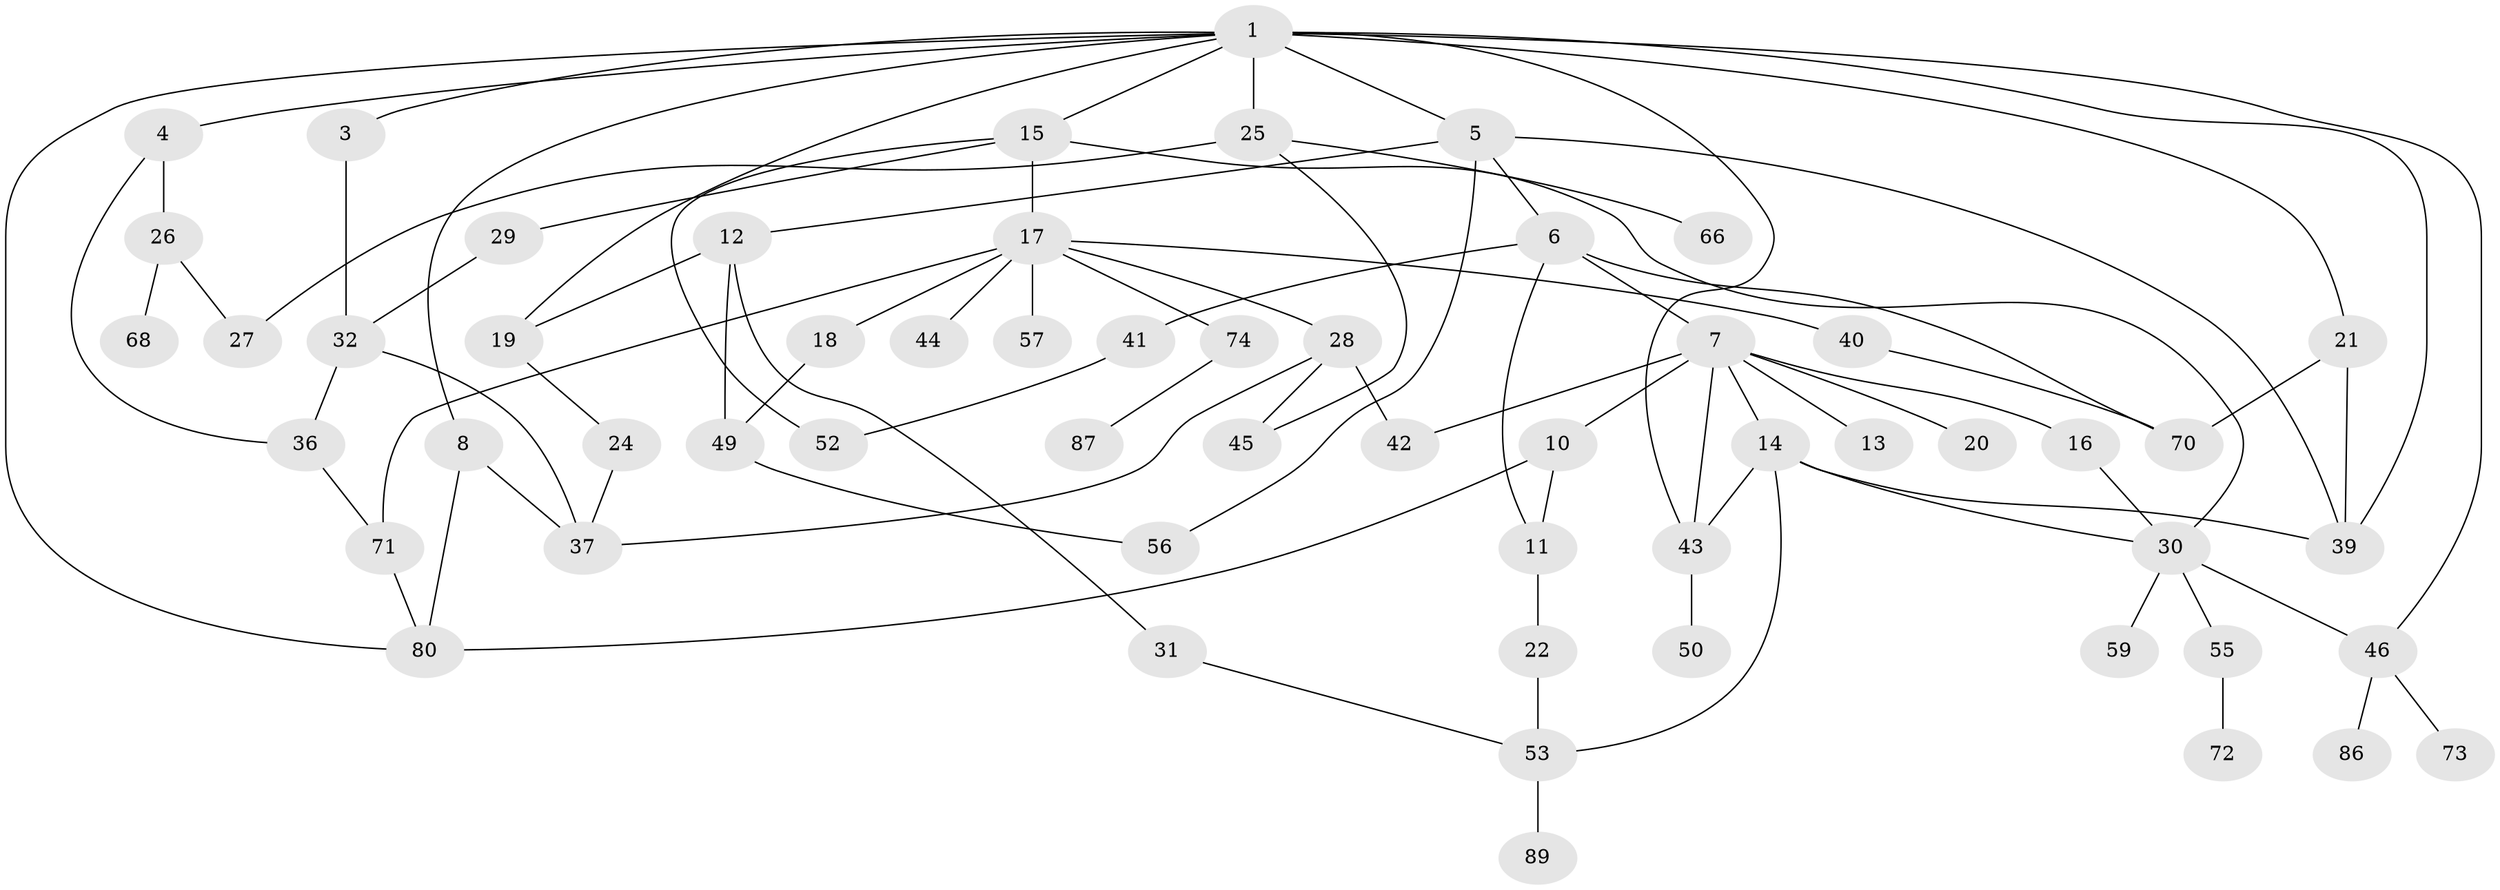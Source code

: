 // original degree distribution, {4: 0.15384615384615385, 11: 0.01098901098901099, 2: 0.3516483516483517, 3: 0.17582417582417584, 5: 0.06593406593406594, 7: 0.01098901098901099, 1: 0.21978021978021978, 6: 0.01098901098901099}
// Generated by graph-tools (version 1.1) at 2025/10/02/27/25 16:10:53]
// undirected, 58 vertices, 86 edges
graph export_dot {
graph [start="1"]
  node [color=gray90,style=filled];
  1 [super="+2"];
  3;
  4;
  5 [super="+69"];
  6 [super="+51"];
  7 [super="+9"];
  8 [super="+82"];
  10;
  11 [super="+58"];
  12 [super="+63"];
  13;
  14 [super="+33"];
  15 [super="+38"];
  16 [super="+47"];
  17 [super="+23"];
  18;
  19 [super="+64"];
  20;
  21;
  22;
  24;
  25 [super="+65"];
  26 [super="+34"];
  27 [super="+75"];
  28 [super="+35"];
  29;
  30 [super="+54"];
  31 [super="+76"];
  32 [super="+61"];
  36 [super="+60"];
  37 [super="+77"];
  39 [super="+67"];
  40;
  41 [super="+84"];
  42;
  43 [super="+78"];
  44;
  45;
  46 [super="+48"];
  49 [super="+62"];
  50;
  52;
  53 [super="+79"];
  55;
  56;
  57;
  59 [super="+85"];
  66 [super="+83"];
  68;
  70;
  71 [super="+91"];
  72;
  73 [super="+90"];
  74 [super="+81"];
  80 [super="+88"];
  86;
  87;
  89;
  1 -- 5;
  1 -- 25 [weight=2];
  1 -- 3;
  1 -- 4;
  1 -- 39;
  1 -- 8;
  1 -- 15;
  1 -- 46;
  1 -- 19;
  1 -- 21;
  1 -- 80;
  1 -- 43;
  3 -- 32;
  4 -- 26;
  4 -- 36;
  5 -- 6;
  5 -- 12;
  5 -- 56;
  5 -- 39;
  6 -- 7;
  6 -- 41;
  6 -- 11;
  6 -- 70;
  7 -- 13;
  7 -- 14;
  7 -- 20;
  7 -- 42 [weight=2];
  7 -- 43;
  7 -- 16;
  7 -- 10;
  8 -- 37;
  8 -- 80;
  10 -- 11;
  10 -- 80;
  11 -- 22;
  12 -- 31;
  12 -- 49;
  12 -- 19;
  14 -- 30;
  14 -- 43;
  14 -- 53;
  14 -- 39;
  15 -- 17;
  15 -- 29;
  15 -- 52;
  15 -- 30;
  16 -- 30;
  17 -- 18;
  17 -- 28;
  17 -- 57;
  17 -- 71;
  17 -- 40;
  17 -- 74;
  17 -- 44;
  18 -- 49;
  19 -- 24;
  21 -- 70;
  21 -- 39;
  22 -- 53;
  24 -- 37;
  25 -- 45;
  25 -- 66;
  25 -- 27;
  26 -- 27;
  26 -- 68;
  28 -- 45;
  28 -- 42;
  28 -- 37;
  29 -- 32;
  30 -- 46;
  30 -- 55;
  30 -- 59;
  31 -- 53;
  32 -- 36;
  32 -- 37;
  36 -- 71;
  40 -- 70;
  41 -- 52;
  43 -- 50;
  46 -- 73;
  46 -- 86;
  49 -- 56;
  53 -- 89;
  55 -- 72;
  71 -- 80;
  74 -- 87;
}

